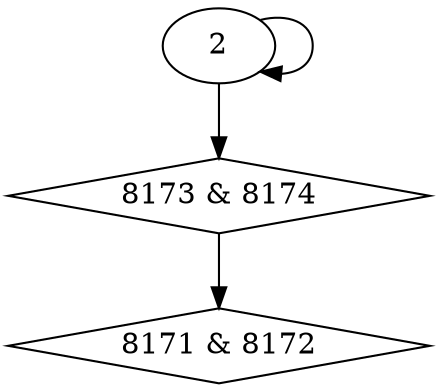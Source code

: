 digraph {
0 [label = "8171 & 8172", shape = diamond];
1 [label = "8173 & 8174", shape = diamond];
1 -> 0;
2 -> 1;
2 -> 2;
}
